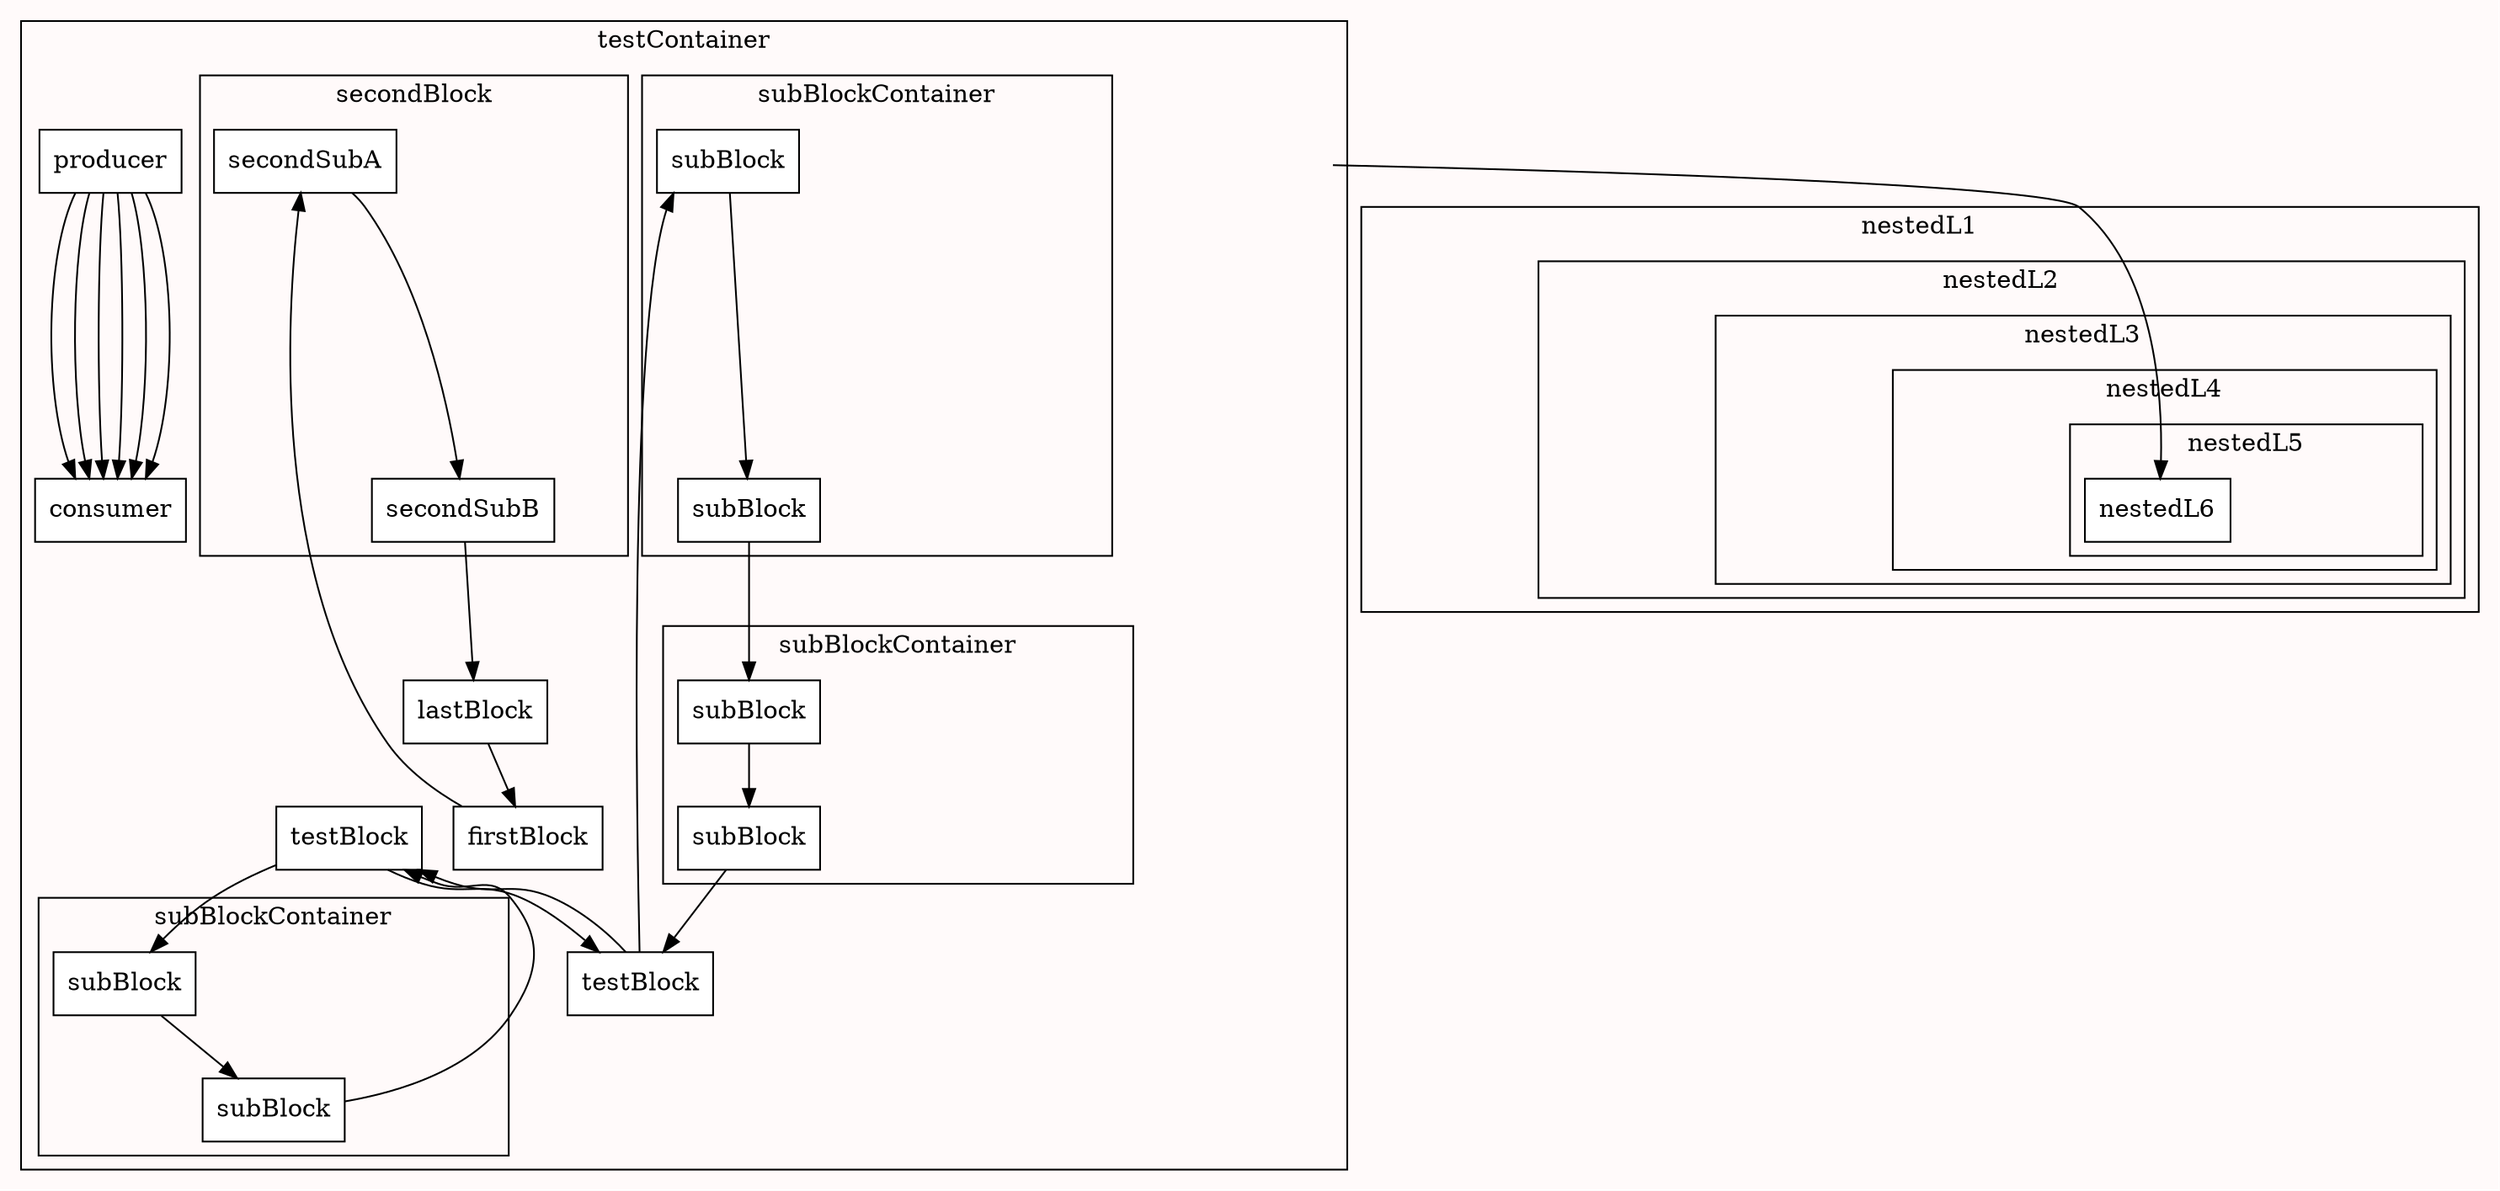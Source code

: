 // Instances Diagram
digraph {
	graph [bgcolor=snow tooltip="uTop/nestedTop.yaml + depth 6"]
	node [shape=rect]
	// uTop/nestedTop.yaml.uTestTop/nestedTop.yaml subgraph
	subgraph "cluster_uTop/nestedTop.yaml.uTestTop/nestedTop.yaml" {
		graph [color="" label=testContainer style="" tooltip="Top for test blocks"]
		"uTop/nestedTop.yaml.uTestTop/nestedTop.yaml" [label=testContainer style=invis]
		"uTop/nestedTop.yaml.uTestTop/nestedTop.yaml.uTestBlock0/nestedTop.yaml" [label=testBlock fillcolor=white style=filled tooltip="Top test block"]
		"uTop/nestedTop.yaml.uTestTop/nestedTop.yaml.uTestBlock1/nestedTop.yaml" [label=testBlock fillcolor=white style=filled tooltip="Top test block"]
		// uTop/nestedTop.yaml.uTestTop/nestedTop.yaml.uSubBlockContainer0/nestedTop.yaml subgraph
		subgraph "cluster_uTop/nestedTop.yaml.uTestTop/nestedTop.yaml.uSubBlockContainer0/nestedTop.yaml" {
			graph [color="" label=subBlockContainer style="" tooltip="container of sub test blocks"]
			"uTop/nestedTop.yaml.uTestTop/nestedTop.yaml.uSubBlockContainer0/nestedTop.yaml" [label=subBlockContainer style=invis]
			"uTop/nestedTop.yaml.uTestTop/nestedTop.yaml.uSubBlockContainer0/nestedTop.yaml.uSubBlock0/nestedTop.yaml" [label=subBlock fillcolor=white style=filled tooltip="sub test block"]
			"uTop/nestedTop.yaml.uTestTop/nestedTop.yaml.uSubBlockContainer0/nestedTop.yaml.uSubBlock1/nestedTop.yaml" [label=subBlock fillcolor=white style=filled tooltip="sub test block"]
		}
		// uTop/nestedTop.yaml.uTestTop/nestedTop.yaml.uSubBlockContainer1/nestedTop.yaml subgraph
		subgraph "cluster_uTop/nestedTop.yaml.uTestTop/nestedTop.yaml.uSubBlockContainer1/nestedTop.yaml" {
			graph [color="" label=subBlockContainer style="" tooltip="container of sub test blocks"]
			"uTop/nestedTop.yaml.uTestTop/nestedTop.yaml.uSubBlockContainer1/nestedTop.yaml" [label=subBlockContainer style=invis]
			"uTop/nestedTop.yaml.uTestTop/nestedTop.yaml.uSubBlockContainer1/nestedTop.yaml.uSubBlock0/nestedTop.yaml" [label=subBlock fillcolor=white style=filled tooltip="sub test block"]
			"uTop/nestedTop.yaml.uTestTop/nestedTop.yaml.uSubBlockContainer1/nestedTop.yaml.uSubBlock1/nestedTop.yaml" [label=subBlock fillcolor=white style=filled tooltip="sub test block"]
		}
		// uTop/nestedTop.yaml.uTestTop/nestedTop.yaml.uSubBlockContainer2/nestedTop.yaml subgraph
		subgraph "cluster_uTop/nestedTop.yaml.uTestTop/nestedTop.yaml.uSubBlockContainer2/nestedTop.yaml" {
			graph [color="" label=subBlockContainer style="" tooltip="container of sub test blocks"]
			"uTop/nestedTop.yaml.uTestTop/nestedTop.yaml.uSubBlockContainer2/nestedTop.yaml" [label=subBlockContainer style=invis]
			"uTop/nestedTop.yaml.uTestTop/nestedTop.yaml.uSubBlockContainer2/nestedTop.yaml.uSubBlock0/nestedTop.yaml" [label=subBlock fillcolor=white style=filled tooltip="sub test block"]
			"uTop/nestedTop.yaml.uTestTop/nestedTop.yaml.uSubBlockContainer2/nestedTop.yaml.uSubBlock1/nestedTop.yaml" [label=subBlock fillcolor=white style=filled tooltip="sub test block"]
		}
		"uTop/nestedTop.yaml.uTestTop/nestedTop.yaml.uFirst/nestedTop.yaml" [label=firstBlock fillcolor=white style=filled tooltip=initiator]
		// uTop/nestedTop.yaml.uTestTop/nestedTop.yaml.uSecond/nestedTop.yaml subgraph
		subgraph "cluster_uTop/nestedTop.yaml.uTestTop/nestedTop.yaml.uSecond/nestedTop.yaml" {
			graph [color="" label=secondBlock style="" tooltip="middle Block"]
			"uTop/nestedTop.yaml.uTestTop/nestedTop.yaml.uSecond/nestedTop.yaml" [label=secondBlock style=invis]
			"uTop/nestedTop.yaml.uTestTop/nestedTop.yaml.uSecond/nestedTop.yaml.uSecondSubA/nestedTop.yaml" [label=secondSubA fillcolor=white style=filled tooltip="sub block A of second"]
			"uTop/nestedTop.yaml.uTestTop/nestedTop.yaml.uSecond/nestedTop.yaml.uSecondSubB/nestedTop.yaml" [label=secondSubB fillcolor=white style=filled tooltip="sub block B of second"]
		}
		"uTop/nestedTop.yaml.uTestTop/nestedTop.yaml.uLast/nestedTop.yaml" [label=lastBlock fillcolor=white style=filled tooltip="last block"]
		"uTop/nestedTop.yaml.uTestTop/nestedTop.yaml.uProducer/nestedTop.yaml" [label=producer fillcolor=white style=filled tooltip="producer test block"]
		"uTop/nestedTop.yaml.uTestTop/nestedTop.yaml.uConsumer/nestedTop.yaml" [label=consumer fillcolor=white style=filled tooltip="consumer test block"]
	}
	// uTop/nestedTop.yaml.uNestedL1/nestedTop.yaml subgraph
	subgraph "cluster_uTop/nestedTop.yaml.uNestedL1/nestedTop.yaml" {
		graph [color="" label=nestedL1 style="" tooltip="Nested mapping test case L1"]
		"uTop/nestedTop.yaml.uNestedL1/nestedTop.yaml" [label=nestedL1 style=invis]
		// uTop/nestedTop.yaml.uNestedL1/nestedTop.yaml.uNestedL2/nestedTop.yaml subgraph
		subgraph "cluster_uTop/nestedTop.yaml.uNestedL1/nestedTop.yaml.uNestedL2/nestedTop.yaml" {
			graph [color="" label=nestedL2 style="" tooltip="Nested mapping test case L2"]
			"uTop/nestedTop.yaml.uNestedL1/nestedTop.yaml.uNestedL2/nestedTop.yaml" [label=nestedL2 style=invis]
			// uTop/nestedTop.yaml.uNestedL1/nestedTop.yaml.uNestedL2/nestedTop.yaml.uNestedL3/nestedTop.yaml subgraph
			subgraph "cluster_uTop/nestedTop.yaml.uNestedL1/nestedTop.yaml.uNestedL2/nestedTop.yaml.uNestedL3/nestedTop.yaml" {
				graph [color="" label=nestedL3 style="" tooltip="Nested mapping test case L3"]
				"uTop/nestedTop.yaml.uNestedL1/nestedTop.yaml.uNestedL2/nestedTop.yaml.uNestedL3/nestedTop.yaml" [label=nestedL3 style=invis]
				// uTop/nestedTop.yaml.uNestedL1/nestedTop.yaml.uNestedL2/nestedTop.yaml.uNestedL3/nestedTop.yaml.uNestedL4/nestedTop.yaml subgraph
				subgraph "cluster_uTop/nestedTop.yaml.uNestedL1/nestedTop.yaml.uNestedL2/nestedTop.yaml.uNestedL3/nestedTop.yaml.uNestedL4/nestedTop.yaml" {
					graph [color="" label=nestedL4 style="" tooltip="Nested mapping test case L4"]
					"uTop/nestedTop.yaml.uNestedL1/nestedTop.yaml.uNestedL2/nestedTop.yaml.uNestedL3/nestedTop.yaml.uNestedL4/nestedTop.yaml" [label=nestedL4 style=invis]
					// uTop/nestedTop.yaml.uNestedL1/nestedTop.yaml.uNestedL2/nestedTop.yaml.uNestedL3/nestedTop.yaml.uNestedL4/nestedTop.yaml.uNestedL5/nestedTop.yaml subgraph
					subgraph "cluster_uTop/nestedTop.yaml.uNestedL1/nestedTop.yaml.uNestedL2/nestedTop.yaml.uNestedL3/nestedTop.yaml.uNestedL4/nestedTop.yaml.uNestedL5/nestedTop.yaml" {
						graph [color="" label=nestedL5 style="" tooltip="Nested mapping test case L5"]
						"uTop/nestedTop.yaml.uNestedL1/nestedTop.yaml.uNestedL2/nestedTop.yaml.uNestedL3/nestedTop.yaml.uNestedL4/nestedTop.yaml.uNestedL5/nestedTop.yaml" [label=nestedL5 style=invis]
						"uTop/nestedTop.yaml.uNestedL1/nestedTop.yaml.uNestedL2/nestedTop.yaml.uNestedL3/nestedTop.yaml.uNestedL4/nestedTop.yaml.uNestedL5/nestedTop.yaml.uNestedL6/nestedTop.yaml" [label=nestedL6 fillcolor=white style=filled tooltip="Nested mapping test case L6"]
					}
				}
			}
		}
	}
	"uTop/nestedTop.yaml.uTestTop/nestedTop.yaml" -> "uTop/nestedTop.yaml.uNestedL1/nestedTop.yaml.uNestedL2/nestedTop.yaml.uNestedL3/nestedTop.yaml.uNestedL4/nestedTop.yaml.uNestedL5/nestedTop.yaml.uNestedL6/nestedTop.yaml" [tooltip="test(test_st) Test interface"]
	"uTop/nestedTop.yaml.uTestTop/nestedTop.yaml.uTestBlock0/nestedTop.yaml" -> "uTop/nestedTop.yaml.uTestTop/nestedTop.yaml.uTestBlock1/nestedTop.yaml" [tooltip="test(test_st) Test interface"]
	"uTop/nestedTop.yaml.uTestTop/nestedTop.yaml.uTestBlock1/nestedTop.yaml" -> "uTop/nestedTop.yaml.uTestTop/nestedTop.yaml.uTestBlock0/nestedTop.yaml" [tooltip="test(test_st) Test interface"]
	"uTop/nestedTop.yaml.uTestTop/nestedTop.yaml.uTestBlock0/nestedTop.yaml" -> "uTop/nestedTop.yaml.uTestTop/nestedTop.yaml.uSubBlockContainer0/nestedTop.yaml.uSubBlock0/nestedTop.yaml" [tooltip="test(test_st) Test interface"]
	"uTop/nestedTop.yaml.uTestTop/nestedTop.yaml.uSubBlockContainer0/nestedTop.yaml.uSubBlock1/nestedTop.yaml" -> "uTop/nestedTop.yaml.uTestTop/nestedTop.yaml.uTestBlock0/nestedTop.yaml" [tooltip="test(test_st) Test interface"]
	"uTop/nestedTop.yaml.uTestTop/nestedTop.yaml.uTestBlock1/nestedTop.yaml" -> "uTop/nestedTop.yaml.uTestTop/nestedTop.yaml.uSubBlockContainer1/nestedTop.yaml.uSubBlock0/nestedTop.yaml" [tooltip="test(test_st) Test interface"]
	"uTop/nestedTop.yaml.uTestTop/nestedTop.yaml.uSubBlockContainer1/nestedTop.yaml.uSubBlock1/nestedTop.yaml" -> "uTop/nestedTop.yaml.uTestTop/nestedTop.yaml.uSubBlockContainer2/nestedTop.yaml.uSubBlock0/nestedTop.yaml" [tooltip="test(test_st) Test interface"]
	"uTop/nestedTop.yaml.uTestTop/nestedTop.yaml.uSubBlockContainer2/nestedTop.yaml.uSubBlock1/nestedTop.yaml" -> "uTop/nestedTop.yaml.uTestTop/nestedTop.yaml.uTestBlock1/nestedTop.yaml" [tooltip="test(test_st) Test interface"]
	"uTop/nestedTop.yaml.uTestTop/nestedTop.yaml.uFirst/nestedTop.yaml" -> "uTop/nestedTop.yaml.uTestTop/nestedTop.yaml.uSecond/nestedTop.yaml.uSecondSubA/nestedTop.yaml" [tooltip="alpha(test_st) Test interface alpha"]
	"uTop/nestedTop.yaml.uTestTop/nestedTop.yaml.uSecond/nestedTop.yaml.uSecondSubB/nestedTop.yaml" -> "uTop/nestedTop.yaml.uTestTop/nestedTop.yaml.uLast/nestedTop.yaml" [tooltip="beta(test_st) Test interface beta"]
	"uTop/nestedTop.yaml.uTestTop/nestedTop.yaml.uLast/nestedTop.yaml" -> "uTop/nestedTop.yaml.uTestTop/nestedTop.yaml.uFirst/nestedTop.yaml" [tooltip="gamma(test_st) Test interface gamma"]
	"uTop/nestedTop.yaml.uTestTop/nestedTop.yaml.uProducer/nestedTop.yaml" -> "uTop/nestedTop.yaml.uTestTop/nestedTop.yaml.uConsumer/nestedTop.yaml" [tooltip="testrvTracker(testDataSt) Data path test interface"]
	"uTop/nestedTop.yaml.uTestTop/nestedTop.yaml.uProducer/nestedTop.yaml" -> "uTop/nestedTop.yaml.uTestTop/nestedTop.yaml.uConsumer/nestedTop.yaml" [tooltip="testrvTracker(testDataSt) Data path test interface"]
	"uTop/nestedTop.yaml.uTestTop/nestedTop.yaml.uProducer/nestedTop.yaml" -> "uTop/nestedTop.yaml.uTestTop/nestedTop.yaml.uConsumer/nestedTop.yaml" [tooltip="testrvTracker(testDataSt) Data path test interface"]
	"uTop/nestedTop.yaml.uTestTop/nestedTop.yaml.uProducer/nestedTop.yaml" -> "uTop/nestedTop.yaml.uTestTop/nestedTop.yaml.uConsumer/nestedTop.yaml" [tooltip="testrvSize(testDataSt) Data path test interface"]
	"uTop/nestedTop.yaml.uTestTop/nestedTop.yaml.uProducer/nestedTop.yaml" -> "uTop/nestedTop.yaml.uTestTop/nestedTop.yaml.uConsumer/nestedTop.yaml" [tooltip="testrvSize(testDataSt) Data path test interface"]
	"uTop/nestedTop.yaml.uTestTop/nestedTop.yaml.uProducer/nestedTop.yaml" -> "uTop/nestedTop.yaml.uTestTop/nestedTop.yaml.uConsumer/nestedTop.yaml" [tooltip="testrvSize(testDataSt) Data path test interface"]
	"uTop/nestedTop.yaml.uTestTop/nestedTop.yaml.uSubBlockContainer0/nestedTop.yaml.uSubBlock0/nestedTop.yaml" -> "uTop/nestedTop.yaml.uTestTop/nestedTop.yaml.uSubBlockContainer0/nestedTop.yaml.uSubBlock1/nestedTop.yaml" [tooltip="test(test_st) Test interface"]
	"uTop/nestedTop.yaml.uTestTop/nestedTop.yaml.uSubBlockContainer1/nestedTop.yaml.uSubBlock0/nestedTop.yaml" -> "uTop/nestedTop.yaml.uTestTop/nestedTop.yaml.uSubBlockContainer1/nestedTop.yaml.uSubBlock1/nestedTop.yaml" [tooltip="test(test_st) Test interface"]
	"uTop/nestedTop.yaml.uTestTop/nestedTop.yaml.uSubBlockContainer2/nestedTop.yaml.uSubBlock0/nestedTop.yaml" -> "uTop/nestedTop.yaml.uTestTop/nestedTop.yaml.uSubBlockContainer2/nestedTop.yaml.uSubBlock1/nestedTop.yaml" [tooltip="test(test_st) Test interface"]
	"uTop/nestedTop.yaml.uTestTop/nestedTop.yaml.uSecond/nestedTop.yaml.uSecondSubA/nestedTop.yaml" -> "uTop/nestedTop.yaml.uTestTop/nestedTop.yaml.uSecond/nestedTop.yaml.uSecondSubB/nestedTop.yaml" [tooltip="test(test_st) Test interface"]
}
